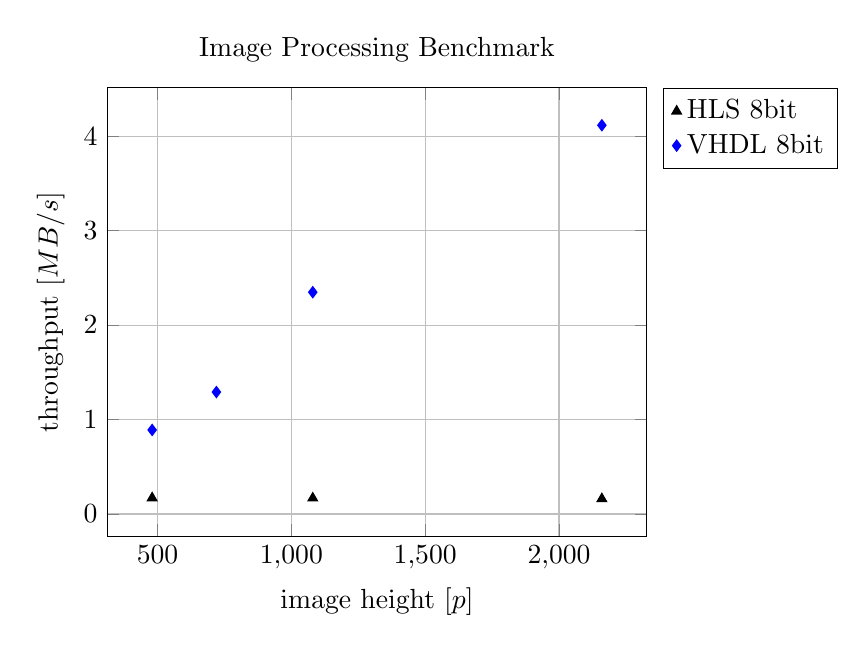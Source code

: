 % \tikzsetnextfilename{system-overview}
\begin{tikzpicture}[
    rounded corners=0mm,
    triangle/.style = {fill=blue!20, regular polygon, regular polygon sides=3 },
    node rotated/.style = {rotate=180},
    border rotated/.style = {shape border rotate=180}
]
    %coordinates
    \coordinate (orig)      at (0,0);

    \begin{pgfonlayer}{main}
        \begin{axis}[
                % domain=-2:6,
                xtick={0,500,...,2500},
                ytick={0,1,...,18},
                xmajorgrids=true,ymajorgrids=true,
                xlabel={image height [$p$]},
                ylabel={throughput [$MB/s$]},
                title={Image Processing Benchmark},
                legend style={
                    cells={anchor=east},
                    legend pos=outer north east,
                },
                legend cell align=left,
                scatter/classes={
                    a={mark=triangle*,fill=black,draw=black},
                    b={mark=diamond*,fill=blue,draw=blue}
                    % b={mark=square*,fill=red,draw=red},
                    % d={mark=*,fill=brown,draw=brown}
                }
            ]
            \addplot[scatter,only marks, scatter src=explicit symbolic]
            table[meta=label] {
                x    y   label
                %% HLS 8 bit
                480  0.17 a
                % 720   a
                1080 0.168 a
                2160 0.161 a
                %% HLS 256bit
                % 480  11.3 b
                % 720  11.1 b
                % 1080 11.0 b
                % 2160 10.9 b
                %% VHDL
                480  0.89 b
                720  1.291 b
                1080 2.348 b
                2160 4.115 b
                %% CPU
                % 480  12.56 d
                % 720  16.23 d
                % 1080 15.99 d
                % 2160 15.91 d
            };
            \addlegendentry{HLS 8bit}
            % \addlegendentry{HLS 256bit}
            \addlegendentry{VHDL 8bit}
            % \addlegendentry{CPU}
        \end{axis}

    \end{pgfonlayer}

    % Foreground
    \begin{pgfonlayer}{foreground}
        
    \end{pgfonlayer} 

    % Background
    \begin{pgfonlayer}{background}
        % Grid
        % \draw[step=0.5cm,gray] (0,0) grid (4,4);
    \end{pgfonlayer} 

\end{tikzpicture}


% | Solution | Image | Throughput | Image File |
% |----------|-------|------------|------------|
% | HLS      | mountain | 0.168MB/s | mountain_fpga_hls.tif |
% | HLS      | room     | 0.170MB/s | room_fpga_hls.tif |
% | HLS      | cat480p  | 0.170MB/s |  |
% | HLS      | cat720p  | diip_cc error |  |
% | HLS      | cat1080p  | 0.168MB/s |  |
% | HLS      | cat2160p  | 0.161MB/s |  |
% | VHDL     | cat480p  | 0.89MB/s |  |
% | VHDL     | cat720p  | 1.291MB/s |  |
% | VHDL     | cat1080p  | 2.348MB/s |  |
% | VHDL     | cat2160p  | 4.115MB/s |  |